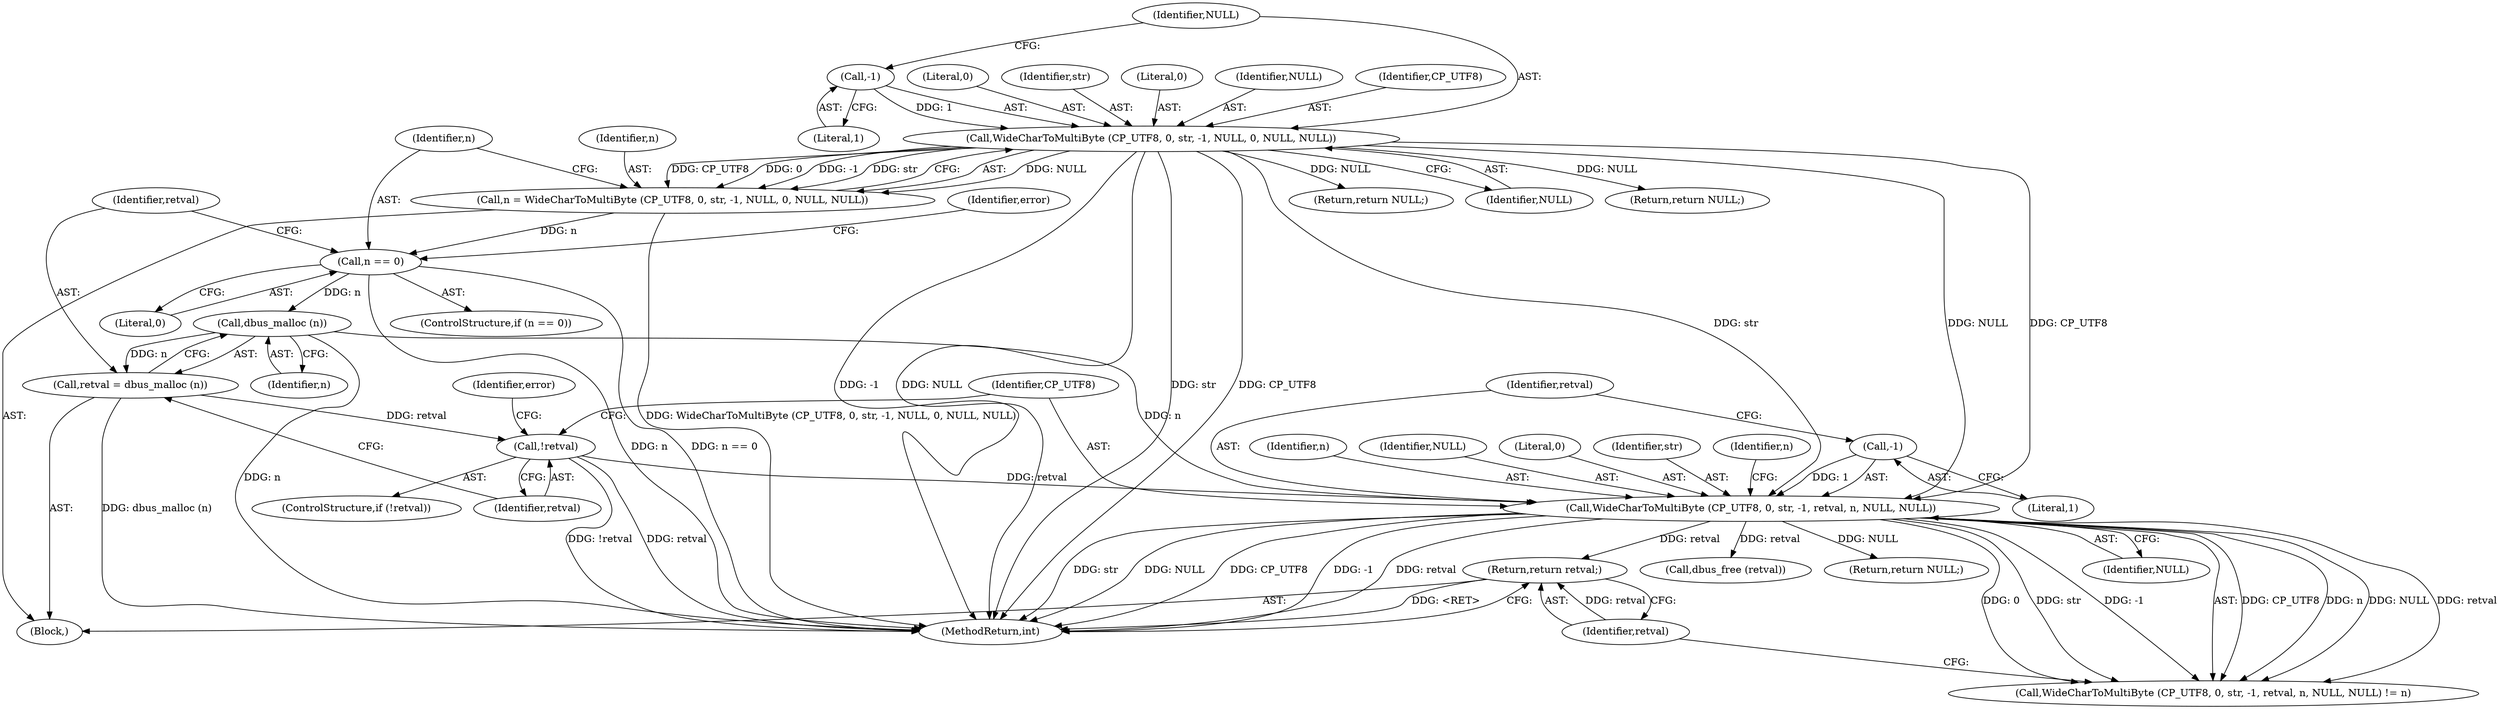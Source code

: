 digraph "0_dbus_954d75b2b64e4799f360d2a6bf9cff6d9fee37e7@pointer" {
"1000309" [label="(Return,return retval;)"];
"1000310" [label="(Identifier,retval)"];
"1000289" [label="(Call,WideCharToMultiByte (CP_UTF8, 0, str, -1, retval, n, NULL, NULL))"];
"1000255" [label="(Call,WideCharToMultiByte (CP_UTF8, 0, str, -1, NULL, 0, NULL, NULL))"];
"1000259" [label="(Call,-1)"];
"1000293" [label="(Call,-1)"];
"1000280" [label="(Call,!retval)"];
"1000275" [label="(Call,retval = dbus_malloc (n))"];
"1000277" [label="(Call,dbus_malloc (n))"];
"1000266" [label="(Call,n == 0)"];
"1000253" [label="(Call,n = WideCharToMultiByte (CP_UTF8, 0, str, -1, NULL, 0, NULL, NULL))"];
"1000311" [label="(MethodReturn,int)"];
"1000296" [label="(Identifier,n)"];
"1000257" [label="(Literal,0)"];
"1000275" [label="(Call,retval = dbus_malloc (n))"];
"1000284" [label="(Identifier,error)"];
"1000273" [label="(Return,return NULL;)"];
"1000254" [label="(Identifier,n)"];
"1000253" [label="(Call,n = WideCharToMultiByte (CP_UTF8, 0, str, -1, NULL, 0, NULL, NULL))"];
"1000258" [label="(Identifier,str)"];
"1000262" [label="(Literal,0)"];
"1000297" [label="(Identifier,NULL)"];
"1000291" [label="(Literal,0)"];
"1000255" [label="(Call,WideCharToMultiByte (CP_UTF8, 0, str, -1, NULL, 0, NULL, NULL))"];
"1000289" [label="(Call,WideCharToMultiByte (CP_UTF8, 0, str, -1, retval, n, NULL, NULL))"];
"1000279" [label="(ControlStructure,if (!retval))"];
"1000271" [label="(Identifier,error)"];
"1000293" [label="(Call,-1)"];
"1000250" [label="(Block,)"];
"1000310" [label="(Identifier,retval)"];
"1000267" [label="(Identifier,n)"];
"1000298" [label="(Identifier,NULL)"];
"1000261" [label="(Identifier,NULL)"];
"1000265" [label="(ControlStructure,if (n == 0))"];
"1000280" [label="(Call,!retval)"];
"1000277" [label="(Call,dbus_malloc (n))"];
"1000281" [label="(Identifier,retval)"];
"1000292" [label="(Identifier,str)"];
"1000295" [label="(Identifier,retval)"];
"1000260" [label="(Literal,1)"];
"1000263" [label="(Identifier,NULL)"];
"1000309" [label="(Return,return retval;)"];
"1000299" [label="(Identifier,n)"];
"1000256" [label="(Identifier,CP_UTF8)"];
"1000264" [label="(Identifier,NULL)"];
"1000288" [label="(Call,WideCharToMultiByte (CP_UTF8, 0, str, -1, retval, n, NULL, NULL) != n)"];
"1000259" [label="(Call,-1)"];
"1000301" [label="(Call,dbus_free (retval))"];
"1000307" [label="(Return,return NULL;)"];
"1000276" [label="(Identifier,retval)"];
"1000278" [label="(Identifier,n)"];
"1000266" [label="(Call,n == 0)"];
"1000294" [label="(Literal,1)"];
"1000285" [label="(Return,return NULL;)"];
"1000268" [label="(Literal,0)"];
"1000290" [label="(Identifier,CP_UTF8)"];
"1000309" -> "1000250"  [label="AST: "];
"1000309" -> "1000310"  [label="CFG: "];
"1000310" -> "1000309"  [label="AST: "];
"1000311" -> "1000309"  [label="CFG: "];
"1000309" -> "1000311"  [label="DDG: <RET>"];
"1000310" -> "1000309"  [label="DDG: retval"];
"1000289" -> "1000309"  [label="DDG: retval"];
"1000310" -> "1000288"  [label="CFG: "];
"1000289" -> "1000288"  [label="AST: "];
"1000289" -> "1000298"  [label="CFG: "];
"1000290" -> "1000289"  [label="AST: "];
"1000291" -> "1000289"  [label="AST: "];
"1000292" -> "1000289"  [label="AST: "];
"1000293" -> "1000289"  [label="AST: "];
"1000295" -> "1000289"  [label="AST: "];
"1000296" -> "1000289"  [label="AST: "];
"1000297" -> "1000289"  [label="AST: "];
"1000298" -> "1000289"  [label="AST: "];
"1000299" -> "1000289"  [label="CFG: "];
"1000289" -> "1000311"  [label="DDG: str"];
"1000289" -> "1000311"  [label="DDG: NULL"];
"1000289" -> "1000311"  [label="DDG: CP_UTF8"];
"1000289" -> "1000311"  [label="DDG: -1"];
"1000289" -> "1000311"  [label="DDG: retval"];
"1000289" -> "1000288"  [label="DDG: CP_UTF8"];
"1000289" -> "1000288"  [label="DDG: n"];
"1000289" -> "1000288"  [label="DDG: NULL"];
"1000289" -> "1000288"  [label="DDG: retval"];
"1000289" -> "1000288"  [label="DDG: 0"];
"1000289" -> "1000288"  [label="DDG: str"];
"1000289" -> "1000288"  [label="DDG: -1"];
"1000255" -> "1000289"  [label="DDG: CP_UTF8"];
"1000255" -> "1000289"  [label="DDG: str"];
"1000255" -> "1000289"  [label="DDG: NULL"];
"1000293" -> "1000289"  [label="DDG: 1"];
"1000280" -> "1000289"  [label="DDG: retval"];
"1000277" -> "1000289"  [label="DDG: n"];
"1000289" -> "1000301"  [label="DDG: retval"];
"1000289" -> "1000307"  [label="DDG: NULL"];
"1000255" -> "1000253"  [label="AST: "];
"1000255" -> "1000264"  [label="CFG: "];
"1000256" -> "1000255"  [label="AST: "];
"1000257" -> "1000255"  [label="AST: "];
"1000258" -> "1000255"  [label="AST: "];
"1000259" -> "1000255"  [label="AST: "];
"1000261" -> "1000255"  [label="AST: "];
"1000262" -> "1000255"  [label="AST: "];
"1000263" -> "1000255"  [label="AST: "];
"1000264" -> "1000255"  [label="AST: "];
"1000253" -> "1000255"  [label="CFG: "];
"1000255" -> "1000311"  [label="DDG: -1"];
"1000255" -> "1000311"  [label="DDG: NULL"];
"1000255" -> "1000311"  [label="DDG: str"];
"1000255" -> "1000311"  [label="DDG: CP_UTF8"];
"1000255" -> "1000253"  [label="DDG: NULL"];
"1000255" -> "1000253"  [label="DDG: CP_UTF8"];
"1000255" -> "1000253"  [label="DDG: 0"];
"1000255" -> "1000253"  [label="DDG: -1"];
"1000255" -> "1000253"  [label="DDG: str"];
"1000259" -> "1000255"  [label="DDG: 1"];
"1000255" -> "1000273"  [label="DDG: NULL"];
"1000255" -> "1000285"  [label="DDG: NULL"];
"1000259" -> "1000260"  [label="CFG: "];
"1000260" -> "1000259"  [label="AST: "];
"1000261" -> "1000259"  [label="CFG: "];
"1000293" -> "1000294"  [label="CFG: "];
"1000294" -> "1000293"  [label="AST: "];
"1000295" -> "1000293"  [label="CFG: "];
"1000280" -> "1000279"  [label="AST: "];
"1000280" -> "1000281"  [label="CFG: "];
"1000281" -> "1000280"  [label="AST: "];
"1000284" -> "1000280"  [label="CFG: "];
"1000290" -> "1000280"  [label="CFG: "];
"1000280" -> "1000311"  [label="DDG: !retval"];
"1000280" -> "1000311"  [label="DDG: retval"];
"1000275" -> "1000280"  [label="DDG: retval"];
"1000275" -> "1000250"  [label="AST: "];
"1000275" -> "1000277"  [label="CFG: "];
"1000276" -> "1000275"  [label="AST: "];
"1000277" -> "1000275"  [label="AST: "];
"1000281" -> "1000275"  [label="CFG: "];
"1000275" -> "1000311"  [label="DDG: dbus_malloc (n)"];
"1000277" -> "1000275"  [label="DDG: n"];
"1000277" -> "1000278"  [label="CFG: "];
"1000278" -> "1000277"  [label="AST: "];
"1000277" -> "1000311"  [label="DDG: n"];
"1000266" -> "1000277"  [label="DDG: n"];
"1000266" -> "1000265"  [label="AST: "];
"1000266" -> "1000268"  [label="CFG: "];
"1000267" -> "1000266"  [label="AST: "];
"1000268" -> "1000266"  [label="AST: "];
"1000271" -> "1000266"  [label="CFG: "];
"1000276" -> "1000266"  [label="CFG: "];
"1000266" -> "1000311"  [label="DDG: n"];
"1000266" -> "1000311"  [label="DDG: n == 0"];
"1000253" -> "1000266"  [label="DDG: n"];
"1000253" -> "1000250"  [label="AST: "];
"1000254" -> "1000253"  [label="AST: "];
"1000267" -> "1000253"  [label="CFG: "];
"1000253" -> "1000311"  [label="DDG: WideCharToMultiByte (CP_UTF8, 0, str, -1, NULL, 0, NULL, NULL)"];
}
